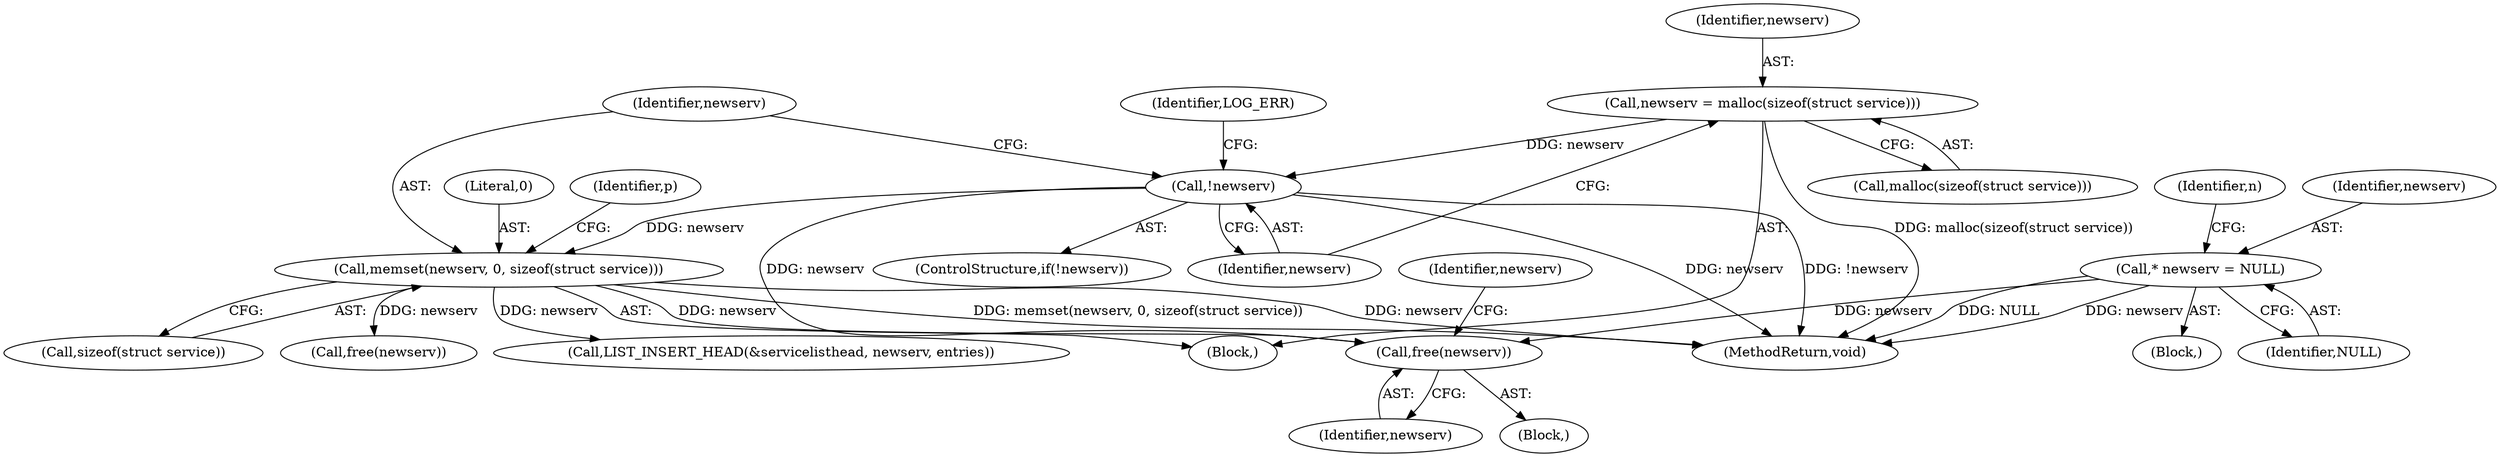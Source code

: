 digraph "0_miniupnp_140ee8d2204b383279f854802b27bdb41c1d5d1a@API" {
"1001039" [label="(Call,free(newserv))"];
"1000650" [label="(Call,memset(newserv, 0, sizeof(struct service)))"];
"1000643" [label="(Call,!newserv)"];
"1000637" [label="(Call,newserv = malloc(sizeof(struct service)))"];
"1000140" [label="(Call,* newserv = NULL)"];
"1000116" [label="(Block,)"];
"1000653" [label="(Call,sizeof(struct service))"];
"1000651" [label="(Identifier,newserv)"];
"1000141" [label="(Identifier,newserv)"];
"1001042" [label="(Identifier,newserv)"];
"1000642" [label="(ControlStructure,if(!newserv))"];
"1000247" [label="(Block,)"];
"1000638" [label="(Identifier,newserv)"];
"1000140" [label="(Call,* newserv = NULL)"];
"1000644" [label="(Identifier,newserv)"];
"1000647" [label="(Identifier,LOG_ERR)"];
"1000142" [label="(Identifier,NULL)"];
"1001040" [label="(Identifier,newserv)"];
"1000145" [label="(Identifier,n)"];
"1001055" [label="(MethodReturn,void)"];
"1000652" [label="(Literal,0)"];
"1000650" [label="(Call,memset(newserv, 0, sizeof(struct service)))"];
"1000639" [label="(Call,malloc(sizeof(struct service)))"];
"1000976" [label="(Call,free(newserv))"];
"1001022" [label="(Block,)"];
"1000643" [label="(Call,!newserv)"];
"1000637" [label="(Call,newserv = malloc(sizeof(struct service)))"];
"1000657" [label="(Identifier,p)"];
"1000982" [label="(Call,LIST_INSERT_HEAD(&servicelisthead, newserv, entries))"];
"1001039" [label="(Call,free(newserv))"];
"1001039" -> "1001022"  [label="AST: "];
"1001039" -> "1001040"  [label="CFG: "];
"1001040" -> "1001039"  [label="AST: "];
"1001042" -> "1001039"  [label="CFG: "];
"1000650" -> "1001039"  [label="DDG: newserv"];
"1000643" -> "1001039"  [label="DDG: newserv"];
"1000140" -> "1001039"  [label="DDG: newserv"];
"1000650" -> "1000247"  [label="AST: "];
"1000650" -> "1000653"  [label="CFG: "];
"1000651" -> "1000650"  [label="AST: "];
"1000652" -> "1000650"  [label="AST: "];
"1000653" -> "1000650"  [label="AST: "];
"1000657" -> "1000650"  [label="CFG: "];
"1000650" -> "1001055"  [label="DDG: memset(newserv, 0, sizeof(struct service))"];
"1000650" -> "1001055"  [label="DDG: newserv"];
"1000643" -> "1000650"  [label="DDG: newserv"];
"1000650" -> "1000976"  [label="DDG: newserv"];
"1000650" -> "1000982"  [label="DDG: newserv"];
"1000643" -> "1000642"  [label="AST: "];
"1000643" -> "1000644"  [label="CFG: "];
"1000644" -> "1000643"  [label="AST: "];
"1000647" -> "1000643"  [label="CFG: "];
"1000651" -> "1000643"  [label="CFG: "];
"1000643" -> "1001055"  [label="DDG: !newserv"];
"1000643" -> "1001055"  [label="DDG: newserv"];
"1000637" -> "1000643"  [label="DDG: newserv"];
"1000637" -> "1000247"  [label="AST: "];
"1000637" -> "1000639"  [label="CFG: "];
"1000638" -> "1000637"  [label="AST: "];
"1000639" -> "1000637"  [label="AST: "];
"1000644" -> "1000637"  [label="CFG: "];
"1000637" -> "1001055"  [label="DDG: malloc(sizeof(struct service))"];
"1000140" -> "1000116"  [label="AST: "];
"1000140" -> "1000142"  [label="CFG: "];
"1000141" -> "1000140"  [label="AST: "];
"1000142" -> "1000140"  [label="AST: "];
"1000145" -> "1000140"  [label="CFG: "];
"1000140" -> "1001055"  [label="DDG: NULL"];
"1000140" -> "1001055"  [label="DDG: newserv"];
}
